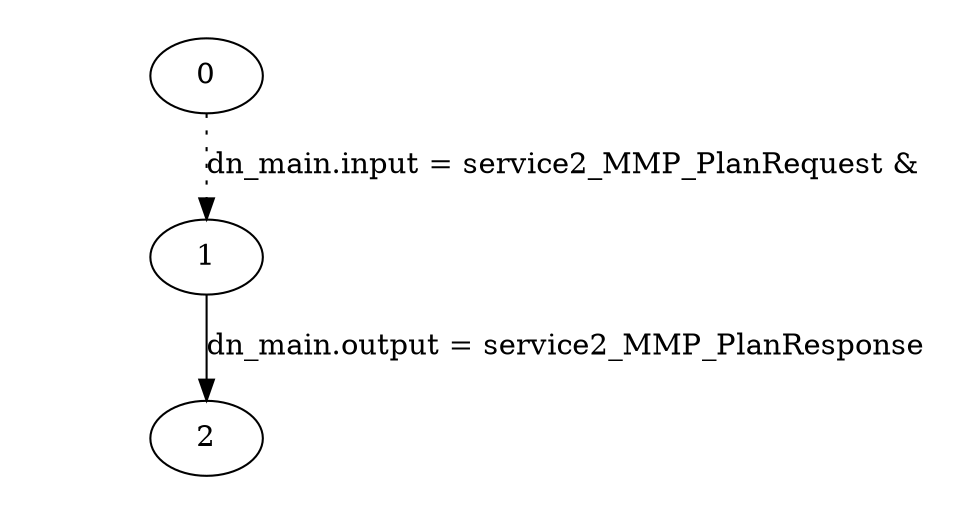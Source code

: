 digraph plan_fsm {
ratio="1.3";
margin="0.2";
size="8.0,11.4";
"0" -> "1" [style=dotted label="dn_main.input = service2_MMP_PlanRequest &\n"]
"1" -> "2" [label="dn_main.output = service2_MMP_PlanResponse"]
}

